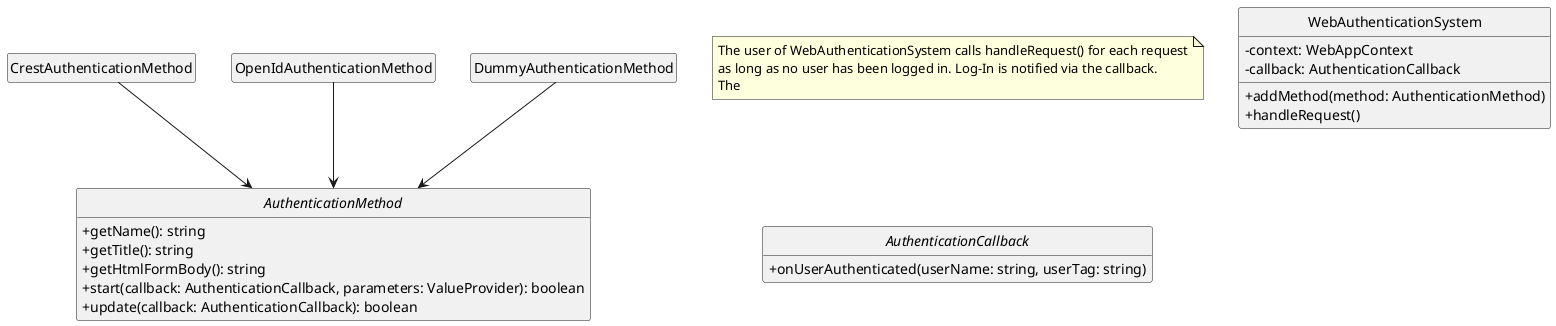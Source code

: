 @startuml
skinparam classAttributeIconSize 0
hide empty members
hide circle

interface AuthenticationMethod {
   + getName(): string
   + getTitle(): string
   + getHtmlFormBody(): string
   + start(callback: AuthenticationCallback, parameters: ValueProvider): boolean
   + update(callback: AuthenticationCallback): boolean
}

note as Note1
The user of WebAuthenticationSystem calls handleRequest() for each request
as long as no user has been logged in. Log-In is notified via the callback.
The  
end note

class WebAuthenticationSystem {
   - context: WebAppContext
   - callback: AuthenticationCallback
   + addMethod(method: AuthenticationMethod)
   + handleRequest()
}

class OpenIdAuthenticationMethod {

}

class CrestAuthenticationMethod {

}

interface AuthenticationCallback {
   + onUserAuthenticated(userName: string, userTag: string)
}

AuthenticationMethod <-up- DummyAuthenticationMethod
AuthenticationMethod <-up- OpenIdAuthenticationMethod
AuthenticationMethod <-up- CrestAuthenticationMethod

@enduml
